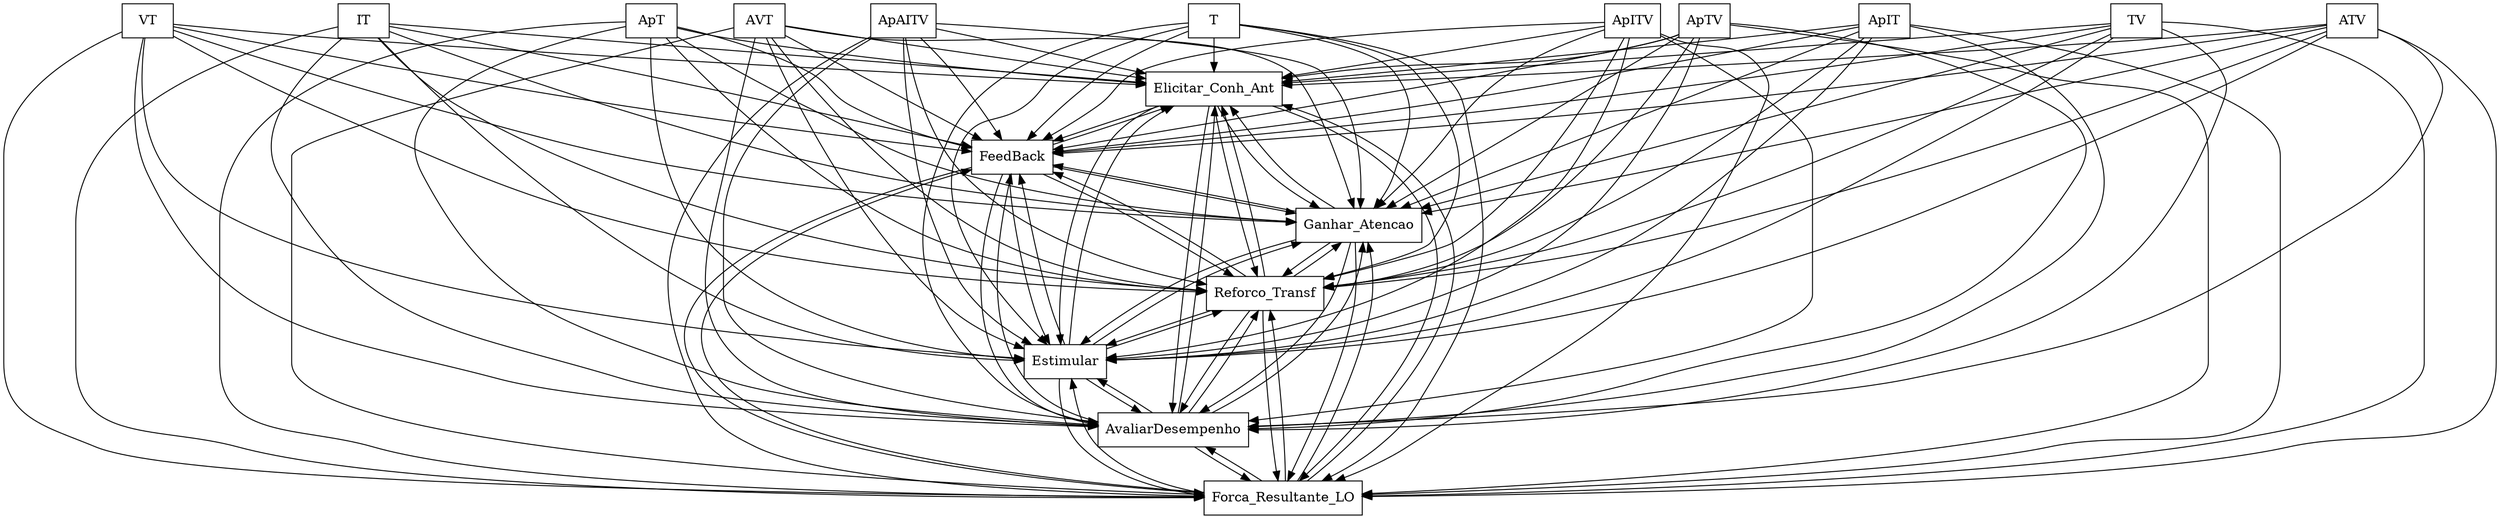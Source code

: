digraph{
graph [rankdir=TB];
node [shape=box];
edge [arrowhead=normal];
0[label="VT",]
1[label="Elicitar_Conh_Ant",]
2[label="ApITV",]
3[label="AVT",]
4[label="ApT",]
5[label="IT",]
6[label="ApAITV",]
7[label="FeedBack",]
8[label="Forca_Resultante_LO",]
9[label="T",]
10[label="AvaliarDesempenho",]
11[label="Estimular",]
12[label="Reforco_Transf",]
13[label="ApTV",]
14[label="ATV",]
15[label="ApIT",]
16[label="Ganhar_Atencao",]
17[label="TV",]
0->1[label="",]
0->7[label="",]
0->8[label="",]
0->10[label="",]
0->11[label="",]
0->12[label="",]
0->16[label="",]
1->7[label="",]
1->8[label="",]
1->10[label="",]
1->11[label="",]
1->12[label="",]
1->16[label="",]
2->1[label="",]
2->7[label="",]
2->8[label="",]
2->10[label="",]
2->11[label="",]
2->12[label="",]
2->16[label="",]
3->1[label="",]
3->7[label="",]
3->8[label="",]
3->10[label="",]
3->11[label="",]
3->12[label="",]
3->16[label="",]
4->1[label="",]
4->7[label="",]
4->8[label="",]
4->10[label="",]
4->11[label="",]
4->12[label="",]
4->16[label="",]
5->1[label="",]
5->7[label="",]
5->8[label="",]
5->10[label="",]
5->11[label="",]
5->12[label="",]
5->16[label="",]
6->1[label="",]
6->7[label="",]
6->8[label="",]
6->10[label="",]
6->11[label="",]
6->12[label="",]
6->16[label="",]
7->1[label="",]
7->8[label="",]
7->10[label="",]
7->11[label="",]
7->12[label="",]
7->16[label="",]
8->1[label="",]
8->7[label="",]
8->10[label="",]
8->11[label="",]
8->12[label="",]
8->16[label="",]
9->1[label="",]
9->7[label="",]
9->8[label="",]
9->10[label="",]
9->11[label="",]
9->12[label="",]
9->16[label="",]
10->1[label="",]
10->7[label="",]
10->8[label="",]
10->11[label="",]
10->12[label="",]
10->16[label="",]
11->1[label="",]
11->7[label="",]
11->8[label="",]
11->10[label="",]
11->12[label="",]
11->16[label="",]
12->1[label="",]
12->7[label="",]
12->8[label="",]
12->10[label="",]
12->11[label="",]
12->16[label="",]
13->1[label="",]
13->7[label="",]
13->8[label="",]
13->10[label="",]
13->11[label="",]
13->12[label="",]
13->16[label="",]
14->1[label="",]
14->7[label="",]
14->8[label="",]
14->10[label="",]
14->11[label="",]
14->12[label="",]
14->16[label="",]
15->1[label="",]
15->7[label="",]
15->8[label="",]
15->10[label="",]
15->11[label="",]
15->12[label="",]
15->16[label="",]
16->1[label="",]
16->7[label="",]
16->8[label="",]
16->10[label="",]
16->11[label="",]
16->12[label="",]
17->1[label="",]
17->7[label="",]
17->8[label="",]
17->10[label="",]
17->11[label="",]
17->12[label="",]
17->16[label="",]
}
